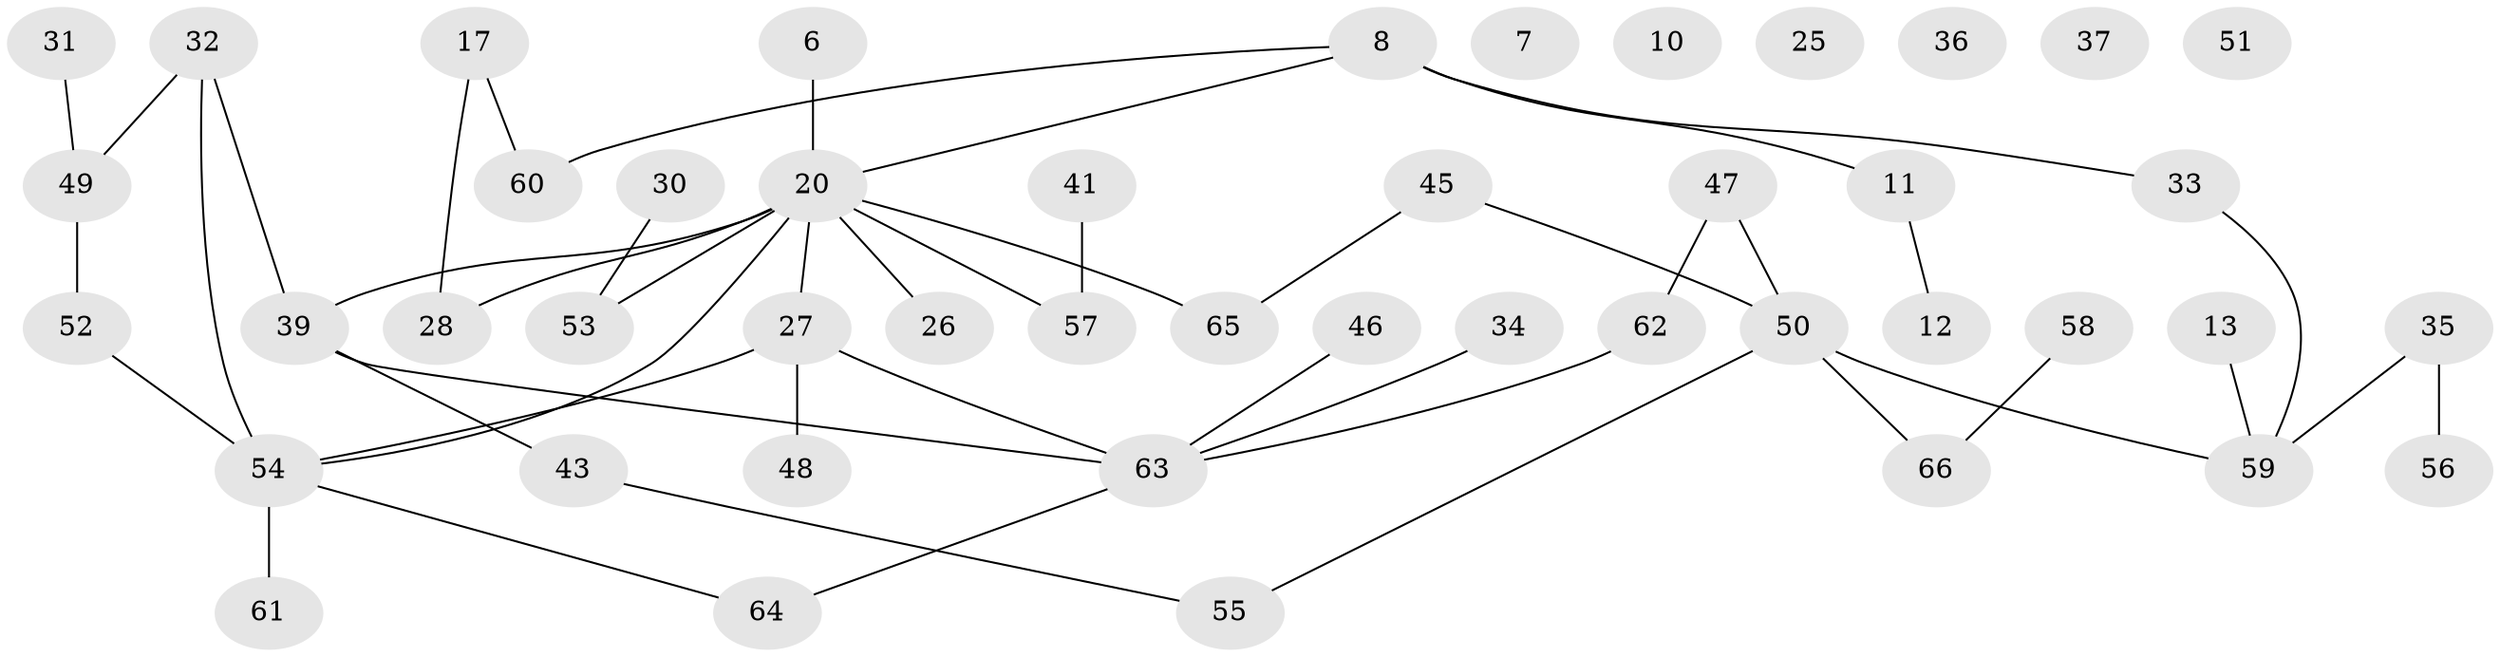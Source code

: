 // original degree distribution, {6: 0.030303030303030304, 4: 0.10606060606060606, 1: 0.25757575757575757, 3: 0.18181818181818182, 0: 0.09090909090909091, 2: 0.2878787878787879, 5: 0.045454545454545456}
// Generated by graph-tools (version 1.1) at 2025/42/03/04/25 21:42:51]
// undirected, 46 vertices, 48 edges
graph export_dot {
graph [start="1"]
  node [color=gray90,style=filled];
  6;
  7;
  8;
  10;
  11;
  12;
  13;
  17;
  20 [super="+1+16"];
  25;
  26;
  27;
  28;
  30;
  31;
  32 [super="+24"];
  33;
  34;
  35;
  36;
  37;
  39;
  41;
  43 [super="+23+18"];
  45 [super="+15"];
  46;
  47;
  48;
  49 [super="+44"];
  50;
  51;
  52;
  53;
  54 [super="+22+5+3+9+38"];
  55;
  56;
  57;
  58;
  59;
  60;
  61;
  62 [super="+29"];
  63;
  64;
  65;
  66 [super="+40+21"];
  6 -- 20;
  8 -- 11;
  8 -- 33;
  8 -- 60;
  8 -- 20;
  11 -- 12;
  13 -- 59;
  17 -- 28;
  17 -- 60;
  20 -- 26 [weight=2];
  20 -- 27 [weight=2];
  20 -- 53;
  20 -- 39;
  20 -- 57;
  20 -- 65;
  20 -- 28;
  20 -- 54;
  27 -- 48;
  27 -- 63;
  27 -- 54;
  30 -- 53;
  31 -- 49;
  32 -- 39 [weight=2];
  32 -- 49;
  32 -- 54 [weight=2];
  33 -- 59;
  34 -- 63;
  35 -- 56;
  35 -- 59;
  39 -- 43;
  39 -- 63;
  41 -- 57;
  43 -- 55;
  45 -- 50;
  45 -- 65;
  46 -- 63;
  47 -- 50;
  47 -- 62;
  49 -- 52 [weight=2];
  50 -- 55;
  50 -- 59;
  50 -- 66;
  52 -- 54;
  54 -- 64;
  54 -- 61;
  58 -- 66;
  62 -- 63;
  63 -- 64;
}
